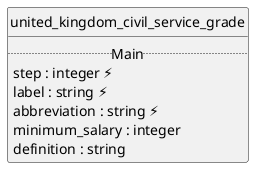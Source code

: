 @startuml uml
skinparam monochrome true
skinparam linetype ortho
hide circle

entity united_kingdom_civil_service_grade {
  .. Main ..
  step : integer ⚡
  label : string ⚡
  abbreviation : string ⚡
  minimum_salary : integer
  definition : string
}

@enduml
